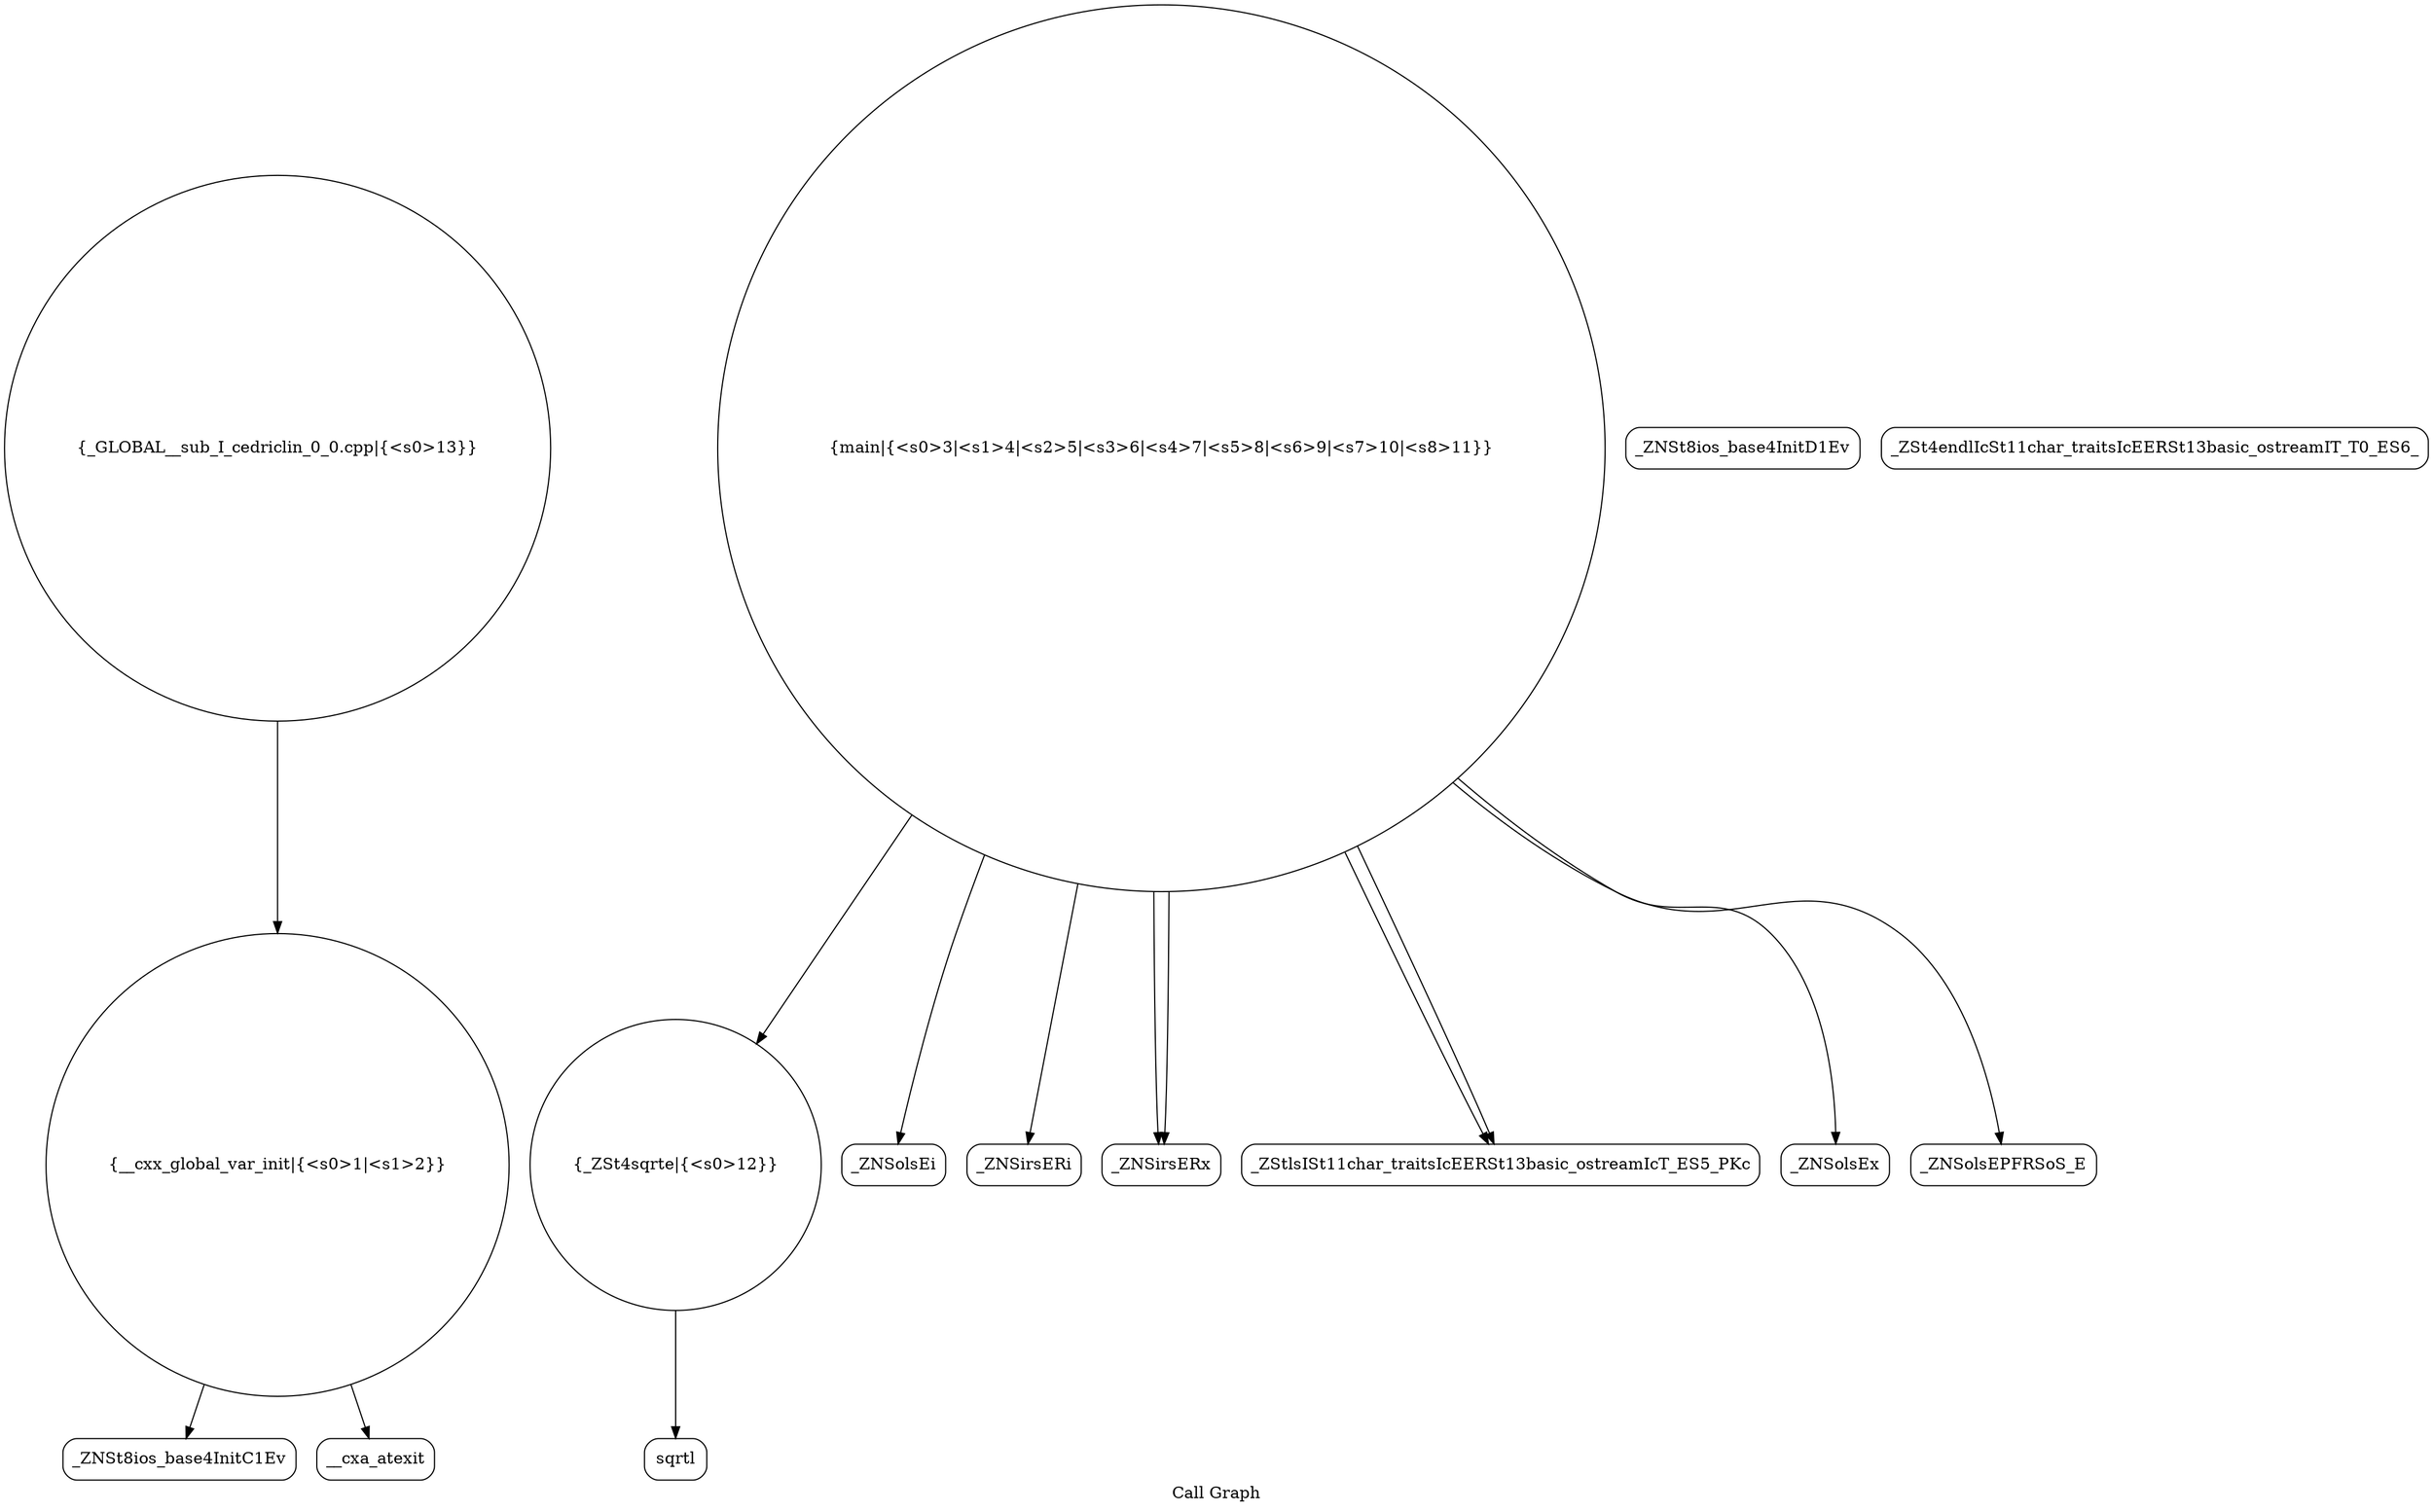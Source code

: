 digraph "Call Graph" {
	label="Call Graph";

	Node0x55baa60d0700 [shape=record,shape=circle,label="{__cxx_global_var_init|{<s0>1|<s1>2}}"];
	Node0x55baa60d0700:s0 -> Node0x55baa60d0b90[color=black];
	Node0x55baa60d0700:s1 -> Node0x55baa60d0c90[color=black];
	Node0x55baa60d0e90 [shape=record,shape=circle,label="{_ZSt4sqrte|{<s0>12}}"];
	Node0x55baa60d0e90:s0 -> Node0x55baa60d1190[color=black];
	Node0x55baa60d1210 [shape=record,shape=circle,label="{_GLOBAL__sub_I_cedriclin_0_0.cpp|{<s0>13}}"];
	Node0x55baa60d1210:s0 -> Node0x55baa60d0700[color=black];
	Node0x55baa60d0c10 [shape=record,shape=Mrecord,label="{_ZNSt8ios_base4InitD1Ev}"];
	Node0x55baa60d0f90 [shape=record,shape=Mrecord,label="{_ZNSolsEi}"];
	Node0x55baa60d0d10 [shape=record,shape=circle,label="{main|{<s0>3|<s1>4|<s2>5|<s3>6|<s4>7|<s5>8|<s6>9|<s7>10|<s8>11}}"];
	Node0x55baa60d0d10:s0 -> Node0x55baa60d0d90[color=black];
	Node0x55baa60d0d10:s1 -> Node0x55baa60d0e10[color=black];
	Node0x55baa60d0d10:s2 -> Node0x55baa60d0e10[color=black];
	Node0x55baa60d0d10:s3 -> Node0x55baa60d0e90[color=black];
	Node0x55baa60d0d10:s4 -> Node0x55baa60d0f10[color=black];
	Node0x55baa60d0d10:s5 -> Node0x55baa60d0f90[color=black];
	Node0x55baa60d0d10:s6 -> Node0x55baa60d0f10[color=black];
	Node0x55baa60d0d10:s7 -> Node0x55baa60d1010[color=black];
	Node0x55baa60d0d10:s8 -> Node0x55baa60d1090[color=black];
	Node0x55baa60d1090 [shape=record,shape=Mrecord,label="{_ZNSolsEPFRSoS_E}"];
	Node0x55baa60d0e10 [shape=record,shape=Mrecord,label="{_ZNSirsERx}"];
	Node0x55baa60d1190 [shape=record,shape=Mrecord,label="{sqrtl}"];
	Node0x55baa60d0b90 [shape=record,shape=Mrecord,label="{_ZNSt8ios_base4InitC1Ev}"];
	Node0x55baa60d0f10 [shape=record,shape=Mrecord,label="{_ZStlsISt11char_traitsIcEERSt13basic_ostreamIcT_ES5_PKc}"];
	Node0x55baa60d0c90 [shape=record,shape=Mrecord,label="{__cxa_atexit}"];
	Node0x55baa60d1010 [shape=record,shape=Mrecord,label="{_ZNSolsEx}"];
	Node0x55baa60d0d90 [shape=record,shape=Mrecord,label="{_ZNSirsERi}"];
	Node0x55baa60d1110 [shape=record,shape=Mrecord,label="{_ZSt4endlIcSt11char_traitsIcEERSt13basic_ostreamIT_T0_ES6_}"];
}
